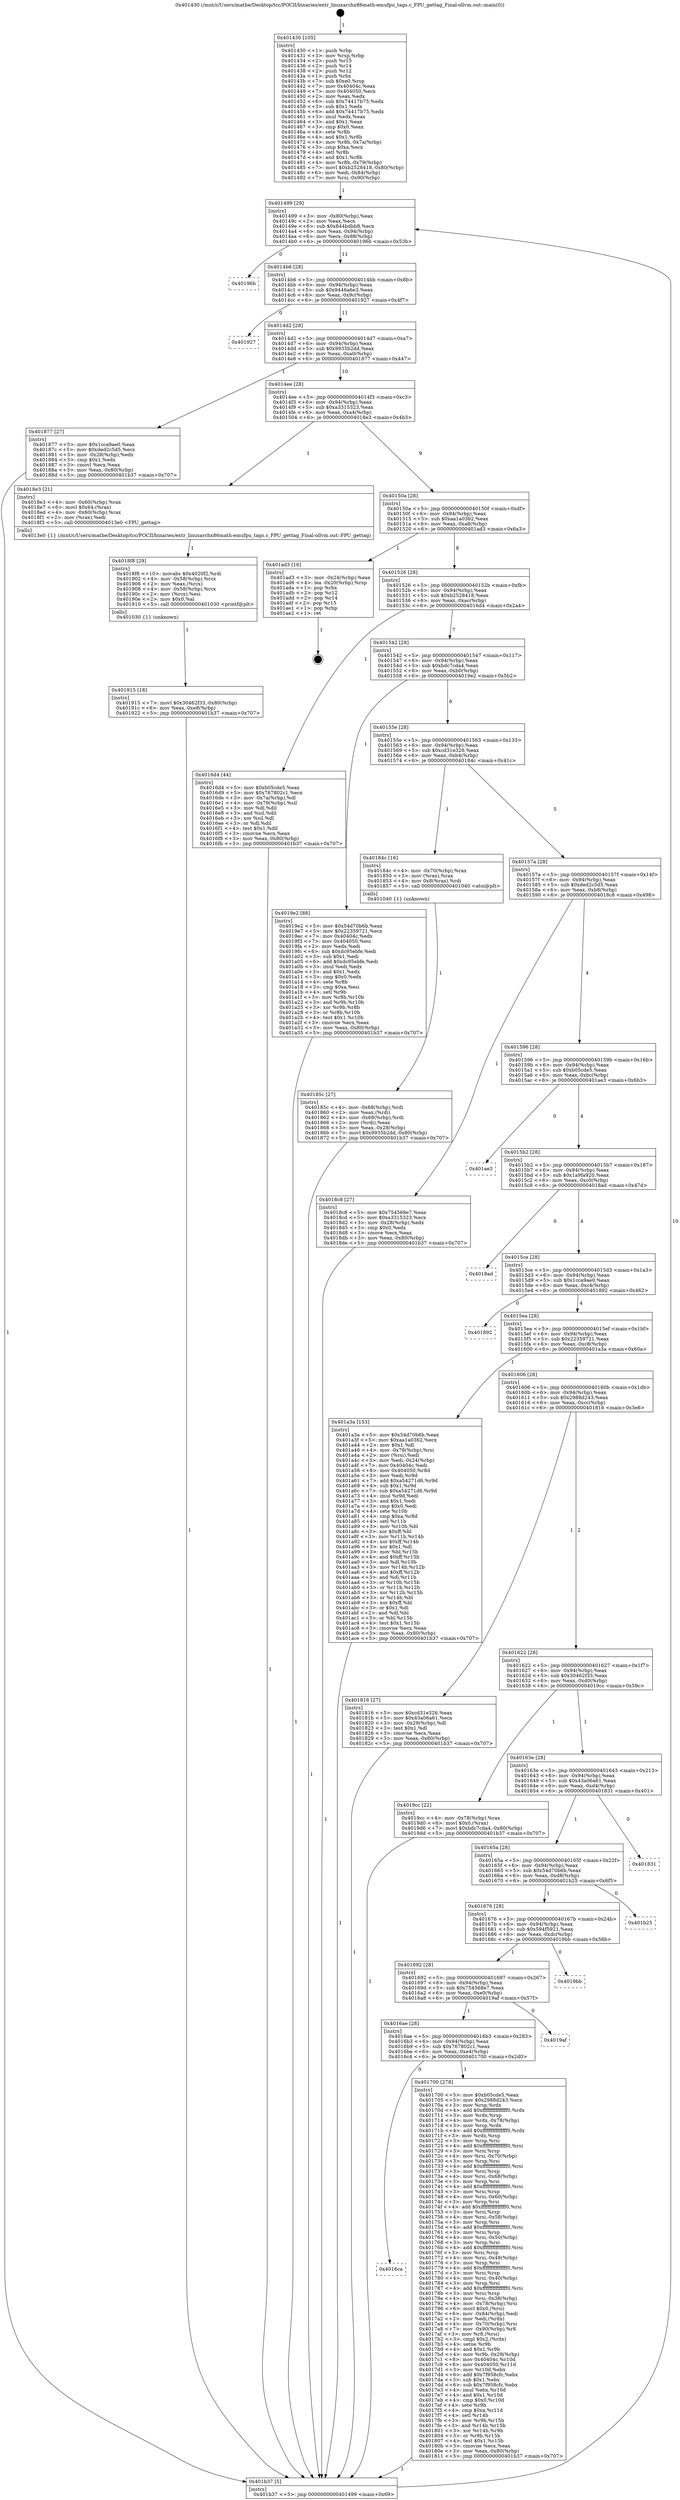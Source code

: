 digraph "0x401430" {
  label = "0x401430 (/mnt/c/Users/mathe/Desktop/tcc/POCII/binaries/extr_linuxarchx86math-emufpu_tags.c_FPU_gettag_Final-ollvm.out::main(0))"
  labelloc = "t"
  node[shape=record]

  Entry [label="",width=0.3,height=0.3,shape=circle,fillcolor=black,style=filled]
  "0x401499" [label="{
     0x401499 [29]\l
     | [instrs]\l
     &nbsp;&nbsp;0x401499 \<+3\>: mov -0x80(%rbp),%eax\l
     &nbsp;&nbsp;0x40149c \<+2\>: mov %eax,%ecx\l
     &nbsp;&nbsp;0x40149e \<+6\>: sub $0x844bdbb8,%ecx\l
     &nbsp;&nbsp;0x4014a4 \<+6\>: mov %eax,-0x94(%rbp)\l
     &nbsp;&nbsp;0x4014aa \<+6\>: mov %ecx,-0x98(%rbp)\l
     &nbsp;&nbsp;0x4014b0 \<+6\>: je 000000000040196b \<main+0x53b\>\l
  }"]
  "0x40196b" [label="{
     0x40196b\l
  }", style=dashed]
  "0x4014b6" [label="{
     0x4014b6 [28]\l
     | [instrs]\l
     &nbsp;&nbsp;0x4014b6 \<+5\>: jmp 00000000004014bb \<main+0x8b\>\l
     &nbsp;&nbsp;0x4014bb \<+6\>: mov -0x94(%rbp),%eax\l
     &nbsp;&nbsp;0x4014c1 \<+5\>: sub $0x9446a6e3,%eax\l
     &nbsp;&nbsp;0x4014c6 \<+6\>: mov %eax,-0x9c(%rbp)\l
     &nbsp;&nbsp;0x4014cc \<+6\>: je 0000000000401927 \<main+0x4f7\>\l
  }"]
  Exit [label="",width=0.3,height=0.3,shape=circle,fillcolor=black,style=filled,peripheries=2]
  "0x401927" [label="{
     0x401927\l
  }", style=dashed]
  "0x4014d2" [label="{
     0x4014d2 [28]\l
     | [instrs]\l
     &nbsp;&nbsp;0x4014d2 \<+5\>: jmp 00000000004014d7 \<main+0xa7\>\l
     &nbsp;&nbsp;0x4014d7 \<+6\>: mov -0x94(%rbp),%eax\l
     &nbsp;&nbsp;0x4014dd \<+5\>: sub $0x9935b2dd,%eax\l
     &nbsp;&nbsp;0x4014e2 \<+6\>: mov %eax,-0xa0(%rbp)\l
     &nbsp;&nbsp;0x4014e8 \<+6\>: je 0000000000401877 \<main+0x447\>\l
  }"]
  "0x401915" [label="{
     0x401915 [18]\l
     | [instrs]\l
     &nbsp;&nbsp;0x401915 \<+7\>: movl $0x30462f33,-0x80(%rbp)\l
     &nbsp;&nbsp;0x40191c \<+6\>: mov %eax,-0xe8(%rbp)\l
     &nbsp;&nbsp;0x401922 \<+5\>: jmp 0000000000401b37 \<main+0x707\>\l
  }"]
  "0x401877" [label="{
     0x401877 [27]\l
     | [instrs]\l
     &nbsp;&nbsp;0x401877 \<+5\>: mov $0x1cca9ae0,%eax\l
     &nbsp;&nbsp;0x40187c \<+5\>: mov $0xded2c5d5,%ecx\l
     &nbsp;&nbsp;0x401881 \<+3\>: mov -0x28(%rbp),%edx\l
     &nbsp;&nbsp;0x401884 \<+3\>: cmp $0x1,%edx\l
     &nbsp;&nbsp;0x401887 \<+3\>: cmovl %ecx,%eax\l
     &nbsp;&nbsp;0x40188a \<+3\>: mov %eax,-0x80(%rbp)\l
     &nbsp;&nbsp;0x40188d \<+5\>: jmp 0000000000401b37 \<main+0x707\>\l
  }"]
  "0x4014ee" [label="{
     0x4014ee [28]\l
     | [instrs]\l
     &nbsp;&nbsp;0x4014ee \<+5\>: jmp 00000000004014f3 \<main+0xc3\>\l
     &nbsp;&nbsp;0x4014f3 \<+6\>: mov -0x94(%rbp),%eax\l
     &nbsp;&nbsp;0x4014f9 \<+5\>: sub $0xa3315323,%eax\l
     &nbsp;&nbsp;0x4014fe \<+6\>: mov %eax,-0xa4(%rbp)\l
     &nbsp;&nbsp;0x401504 \<+6\>: je 00000000004018e3 \<main+0x4b3\>\l
  }"]
  "0x4018f8" [label="{
     0x4018f8 [29]\l
     | [instrs]\l
     &nbsp;&nbsp;0x4018f8 \<+10\>: movabs $0x4020f2,%rdi\l
     &nbsp;&nbsp;0x401902 \<+4\>: mov -0x58(%rbp),%rcx\l
     &nbsp;&nbsp;0x401906 \<+2\>: mov %eax,(%rcx)\l
     &nbsp;&nbsp;0x401908 \<+4\>: mov -0x58(%rbp),%rcx\l
     &nbsp;&nbsp;0x40190c \<+2\>: mov (%rcx),%esi\l
     &nbsp;&nbsp;0x40190e \<+2\>: mov $0x0,%al\l
     &nbsp;&nbsp;0x401910 \<+5\>: call 0000000000401030 \<printf@plt\>\l
     | [calls]\l
     &nbsp;&nbsp;0x401030 \{1\} (unknown)\l
  }"]
  "0x4018e3" [label="{
     0x4018e3 [21]\l
     | [instrs]\l
     &nbsp;&nbsp;0x4018e3 \<+4\>: mov -0x60(%rbp),%rax\l
     &nbsp;&nbsp;0x4018e7 \<+6\>: movl $0x64,(%rax)\l
     &nbsp;&nbsp;0x4018ed \<+4\>: mov -0x60(%rbp),%rax\l
     &nbsp;&nbsp;0x4018f1 \<+2\>: mov (%rax),%edi\l
     &nbsp;&nbsp;0x4018f3 \<+5\>: call 00000000004013e0 \<FPU_gettag\>\l
     | [calls]\l
     &nbsp;&nbsp;0x4013e0 \{1\} (/mnt/c/Users/mathe/Desktop/tcc/POCII/binaries/extr_linuxarchx86math-emufpu_tags.c_FPU_gettag_Final-ollvm.out::FPU_gettag)\l
  }"]
  "0x40150a" [label="{
     0x40150a [28]\l
     | [instrs]\l
     &nbsp;&nbsp;0x40150a \<+5\>: jmp 000000000040150f \<main+0xdf\>\l
     &nbsp;&nbsp;0x40150f \<+6\>: mov -0x94(%rbp),%eax\l
     &nbsp;&nbsp;0x401515 \<+5\>: sub $0xaa1a0362,%eax\l
     &nbsp;&nbsp;0x40151a \<+6\>: mov %eax,-0xa8(%rbp)\l
     &nbsp;&nbsp;0x401520 \<+6\>: je 0000000000401ad3 \<main+0x6a3\>\l
  }"]
  "0x40185c" [label="{
     0x40185c [27]\l
     | [instrs]\l
     &nbsp;&nbsp;0x40185c \<+4\>: mov -0x68(%rbp),%rdi\l
     &nbsp;&nbsp;0x401860 \<+2\>: mov %eax,(%rdi)\l
     &nbsp;&nbsp;0x401862 \<+4\>: mov -0x68(%rbp),%rdi\l
     &nbsp;&nbsp;0x401866 \<+2\>: mov (%rdi),%eax\l
     &nbsp;&nbsp;0x401868 \<+3\>: mov %eax,-0x28(%rbp)\l
     &nbsp;&nbsp;0x40186b \<+7\>: movl $0x9935b2dd,-0x80(%rbp)\l
     &nbsp;&nbsp;0x401872 \<+5\>: jmp 0000000000401b37 \<main+0x707\>\l
  }"]
  "0x401ad3" [label="{
     0x401ad3 [16]\l
     | [instrs]\l
     &nbsp;&nbsp;0x401ad3 \<+3\>: mov -0x24(%rbp),%eax\l
     &nbsp;&nbsp;0x401ad6 \<+4\>: lea -0x20(%rbp),%rsp\l
     &nbsp;&nbsp;0x401ada \<+1\>: pop %rbx\l
     &nbsp;&nbsp;0x401adb \<+2\>: pop %r12\l
     &nbsp;&nbsp;0x401add \<+2\>: pop %r14\l
     &nbsp;&nbsp;0x401adf \<+2\>: pop %r15\l
     &nbsp;&nbsp;0x401ae1 \<+1\>: pop %rbp\l
     &nbsp;&nbsp;0x401ae2 \<+1\>: ret\l
  }"]
  "0x401526" [label="{
     0x401526 [28]\l
     | [instrs]\l
     &nbsp;&nbsp;0x401526 \<+5\>: jmp 000000000040152b \<main+0xfb\>\l
     &nbsp;&nbsp;0x40152b \<+6\>: mov -0x94(%rbp),%eax\l
     &nbsp;&nbsp;0x401531 \<+5\>: sub $0xb2528418,%eax\l
     &nbsp;&nbsp;0x401536 \<+6\>: mov %eax,-0xac(%rbp)\l
     &nbsp;&nbsp;0x40153c \<+6\>: je 00000000004016d4 \<main+0x2a4\>\l
  }"]
  "0x4016ca" [label="{
     0x4016ca\l
  }", style=dashed]
  "0x4016d4" [label="{
     0x4016d4 [44]\l
     | [instrs]\l
     &nbsp;&nbsp;0x4016d4 \<+5\>: mov $0xb05cde5,%eax\l
     &nbsp;&nbsp;0x4016d9 \<+5\>: mov $0x767802c1,%ecx\l
     &nbsp;&nbsp;0x4016de \<+3\>: mov -0x7a(%rbp),%dl\l
     &nbsp;&nbsp;0x4016e1 \<+4\>: mov -0x79(%rbp),%sil\l
     &nbsp;&nbsp;0x4016e5 \<+3\>: mov %dl,%dil\l
     &nbsp;&nbsp;0x4016e8 \<+3\>: and %sil,%dil\l
     &nbsp;&nbsp;0x4016eb \<+3\>: xor %sil,%dl\l
     &nbsp;&nbsp;0x4016ee \<+3\>: or %dl,%dil\l
     &nbsp;&nbsp;0x4016f1 \<+4\>: test $0x1,%dil\l
     &nbsp;&nbsp;0x4016f5 \<+3\>: cmovne %ecx,%eax\l
     &nbsp;&nbsp;0x4016f8 \<+3\>: mov %eax,-0x80(%rbp)\l
     &nbsp;&nbsp;0x4016fb \<+5\>: jmp 0000000000401b37 \<main+0x707\>\l
  }"]
  "0x401542" [label="{
     0x401542 [28]\l
     | [instrs]\l
     &nbsp;&nbsp;0x401542 \<+5\>: jmp 0000000000401547 \<main+0x117\>\l
     &nbsp;&nbsp;0x401547 \<+6\>: mov -0x94(%rbp),%eax\l
     &nbsp;&nbsp;0x40154d \<+5\>: sub $0xbdc7cda4,%eax\l
     &nbsp;&nbsp;0x401552 \<+6\>: mov %eax,-0xb0(%rbp)\l
     &nbsp;&nbsp;0x401558 \<+6\>: je 00000000004019e2 \<main+0x5b2\>\l
  }"]
  "0x401b37" [label="{
     0x401b37 [5]\l
     | [instrs]\l
     &nbsp;&nbsp;0x401b37 \<+5\>: jmp 0000000000401499 \<main+0x69\>\l
  }"]
  "0x401430" [label="{
     0x401430 [105]\l
     | [instrs]\l
     &nbsp;&nbsp;0x401430 \<+1\>: push %rbp\l
     &nbsp;&nbsp;0x401431 \<+3\>: mov %rsp,%rbp\l
     &nbsp;&nbsp;0x401434 \<+2\>: push %r15\l
     &nbsp;&nbsp;0x401436 \<+2\>: push %r14\l
     &nbsp;&nbsp;0x401438 \<+2\>: push %r12\l
     &nbsp;&nbsp;0x40143a \<+1\>: push %rbx\l
     &nbsp;&nbsp;0x40143b \<+7\>: sub $0xe0,%rsp\l
     &nbsp;&nbsp;0x401442 \<+7\>: mov 0x40404c,%eax\l
     &nbsp;&nbsp;0x401449 \<+7\>: mov 0x404050,%ecx\l
     &nbsp;&nbsp;0x401450 \<+2\>: mov %eax,%edx\l
     &nbsp;&nbsp;0x401452 \<+6\>: sub $0x74417b75,%edx\l
     &nbsp;&nbsp;0x401458 \<+3\>: sub $0x1,%edx\l
     &nbsp;&nbsp;0x40145b \<+6\>: add $0x74417b75,%edx\l
     &nbsp;&nbsp;0x401461 \<+3\>: imul %edx,%eax\l
     &nbsp;&nbsp;0x401464 \<+3\>: and $0x1,%eax\l
     &nbsp;&nbsp;0x401467 \<+3\>: cmp $0x0,%eax\l
     &nbsp;&nbsp;0x40146a \<+4\>: sete %r8b\l
     &nbsp;&nbsp;0x40146e \<+4\>: and $0x1,%r8b\l
     &nbsp;&nbsp;0x401472 \<+4\>: mov %r8b,-0x7a(%rbp)\l
     &nbsp;&nbsp;0x401476 \<+3\>: cmp $0xa,%ecx\l
     &nbsp;&nbsp;0x401479 \<+4\>: setl %r8b\l
     &nbsp;&nbsp;0x40147d \<+4\>: and $0x1,%r8b\l
     &nbsp;&nbsp;0x401481 \<+4\>: mov %r8b,-0x79(%rbp)\l
     &nbsp;&nbsp;0x401485 \<+7\>: movl $0xb2528418,-0x80(%rbp)\l
     &nbsp;&nbsp;0x40148c \<+6\>: mov %edi,-0x84(%rbp)\l
     &nbsp;&nbsp;0x401492 \<+7\>: mov %rsi,-0x90(%rbp)\l
  }"]
  "0x401700" [label="{
     0x401700 [278]\l
     | [instrs]\l
     &nbsp;&nbsp;0x401700 \<+5\>: mov $0xb05cde5,%eax\l
     &nbsp;&nbsp;0x401705 \<+5\>: mov $0x2988d243,%ecx\l
     &nbsp;&nbsp;0x40170a \<+3\>: mov %rsp,%rdx\l
     &nbsp;&nbsp;0x40170d \<+4\>: add $0xfffffffffffffff0,%rdx\l
     &nbsp;&nbsp;0x401711 \<+3\>: mov %rdx,%rsp\l
     &nbsp;&nbsp;0x401714 \<+4\>: mov %rdx,-0x78(%rbp)\l
     &nbsp;&nbsp;0x401718 \<+3\>: mov %rsp,%rdx\l
     &nbsp;&nbsp;0x40171b \<+4\>: add $0xfffffffffffffff0,%rdx\l
     &nbsp;&nbsp;0x40171f \<+3\>: mov %rdx,%rsp\l
     &nbsp;&nbsp;0x401722 \<+3\>: mov %rsp,%rsi\l
     &nbsp;&nbsp;0x401725 \<+4\>: add $0xfffffffffffffff0,%rsi\l
     &nbsp;&nbsp;0x401729 \<+3\>: mov %rsi,%rsp\l
     &nbsp;&nbsp;0x40172c \<+4\>: mov %rsi,-0x70(%rbp)\l
     &nbsp;&nbsp;0x401730 \<+3\>: mov %rsp,%rsi\l
     &nbsp;&nbsp;0x401733 \<+4\>: add $0xfffffffffffffff0,%rsi\l
     &nbsp;&nbsp;0x401737 \<+3\>: mov %rsi,%rsp\l
     &nbsp;&nbsp;0x40173a \<+4\>: mov %rsi,-0x68(%rbp)\l
     &nbsp;&nbsp;0x40173e \<+3\>: mov %rsp,%rsi\l
     &nbsp;&nbsp;0x401741 \<+4\>: add $0xfffffffffffffff0,%rsi\l
     &nbsp;&nbsp;0x401745 \<+3\>: mov %rsi,%rsp\l
     &nbsp;&nbsp;0x401748 \<+4\>: mov %rsi,-0x60(%rbp)\l
     &nbsp;&nbsp;0x40174c \<+3\>: mov %rsp,%rsi\l
     &nbsp;&nbsp;0x40174f \<+4\>: add $0xfffffffffffffff0,%rsi\l
     &nbsp;&nbsp;0x401753 \<+3\>: mov %rsi,%rsp\l
     &nbsp;&nbsp;0x401756 \<+4\>: mov %rsi,-0x58(%rbp)\l
     &nbsp;&nbsp;0x40175a \<+3\>: mov %rsp,%rsi\l
     &nbsp;&nbsp;0x40175d \<+4\>: add $0xfffffffffffffff0,%rsi\l
     &nbsp;&nbsp;0x401761 \<+3\>: mov %rsi,%rsp\l
     &nbsp;&nbsp;0x401764 \<+4\>: mov %rsi,-0x50(%rbp)\l
     &nbsp;&nbsp;0x401768 \<+3\>: mov %rsp,%rsi\l
     &nbsp;&nbsp;0x40176b \<+4\>: add $0xfffffffffffffff0,%rsi\l
     &nbsp;&nbsp;0x40176f \<+3\>: mov %rsi,%rsp\l
     &nbsp;&nbsp;0x401772 \<+4\>: mov %rsi,-0x48(%rbp)\l
     &nbsp;&nbsp;0x401776 \<+3\>: mov %rsp,%rsi\l
     &nbsp;&nbsp;0x401779 \<+4\>: add $0xfffffffffffffff0,%rsi\l
     &nbsp;&nbsp;0x40177d \<+3\>: mov %rsi,%rsp\l
     &nbsp;&nbsp;0x401780 \<+4\>: mov %rsi,-0x40(%rbp)\l
     &nbsp;&nbsp;0x401784 \<+3\>: mov %rsp,%rsi\l
     &nbsp;&nbsp;0x401787 \<+4\>: add $0xfffffffffffffff0,%rsi\l
     &nbsp;&nbsp;0x40178b \<+3\>: mov %rsi,%rsp\l
     &nbsp;&nbsp;0x40178e \<+4\>: mov %rsi,-0x38(%rbp)\l
     &nbsp;&nbsp;0x401792 \<+4\>: mov -0x78(%rbp),%rsi\l
     &nbsp;&nbsp;0x401796 \<+6\>: movl $0x0,(%rsi)\l
     &nbsp;&nbsp;0x40179c \<+6\>: mov -0x84(%rbp),%edi\l
     &nbsp;&nbsp;0x4017a2 \<+2\>: mov %edi,(%rdx)\l
     &nbsp;&nbsp;0x4017a4 \<+4\>: mov -0x70(%rbp),%rsi\l
     &nbsp;&nbsp;0x4017a8 \<+7\>: mov -0x90(%rbp),%r8\l
     &nbsp;&nbsp;0x4017af \<+3\>: mov %r8,(%rsi)\l
     &nbsp;&nbsp;0x4017b2 \<+3\>: cmpl $0x2,(%rdx)\l
     &nbsp;&nbsp;0x4017b5 \<+4\>: setne %r9b\l
     &nbsp;&nbsp;0x4017b9 \<+4\>: and $0x1,%r9b\l
     &nbsp;&nbsp;0x4017bd \<+4\>: mov %r9b,-0x29(%rbp)\l
     &nbsp;&nbsp;0x4017c1 \<+8\>: mov 0x40404c,%r10d\l
     &nbsp;&nbsp;0x4017c9 \<+8\>: mov 0x404050,%r11d\l
     &nbsp;&nbsp;0x4017d1 \<+3\>: mov %r10d,%ebx\l
     &nbsp;&nbsp;0x4017d4 \<+6\>: add $0x7f958cfc,%ebx\l
     &nbsp;&nbsp;0x4017da \<+3\>: sub $0x1,%ebx\l
     &nbsp;&nbsp;0x4017dd \<+6\>: sub $0x7f958cfc,%ebx\l
     &nbsp;&nbsp;0x4017e3 \<+4\>: imul %ebx,%r10d\l
     &nbsp;&nbsp;0x4017e7 \<+4\>: and $0x1,%r10d\l
     &nbsp;&nbsp;0x4017eb \<+4\>: cmp $0x0,%r10d\l
     &nbsp;&nbsp;0x4017ef \<+4\>: sete %r9b\l
     &nbsp;&nbsp;0x4017f3 \<+4\>: cmp $0xa,%r11d\l
     &nbsp;&nbsp;0x4017f7 \<+4\>: setl %r14b\l
     &nbsp;&nbsp;0x4017fb \<+3\>: mov %r9b,%r15b\l
     &nbsp;&nbsp;0x4017fe \<+3\>: and %r14b,%r15b\l
     &nbsp;&nbsp;0x401801 \<+3\>: xor %r14b,%r9b\l
     &nbsp;&nbsp;0x401804 \<+3\>: or %r9b,%r15b\l
     &nbsp;&nbsp;0x401807 \<+4\>: test $0x1,%r15b\l
     &nbsp;&nbsp;0x40180b \<+3\>: cmovne %ecx,%eax\l
     &nbsp;&nbsp;0x40180e \<+3\>: mov %eax,-0x80(%rbp)\l
     &nbsp;&nbsp;0x401811 \<+5\>: jmp 0000000000401b37 \<main+0x707\>\l
  }"]
  "0x4019e2" [label="{
     0x4019e2 [88]\l
     | [instrs]\l
     &nbsp;&nbsp;0x4019e2 \<+5\>: mov $0x54d70b6b,%eax\l
     &nbsp;&nbsp;0x4019e7 \<+5\>: mov $0x22359721,%ecx\l
     &nbsp;&nbsp;0x4019ec \<+7\>: mov 0x40404c,%edx\l
     &nbsp;&nbsp;0x4019f3 \<+7\>: mov 0x404050,%esi\l
     &nbsp;&nbsp;0x4019fa \<+2\>: mov %edx,%edi\l
     &nbsp;&nbsp;0x4019fc \<+6\>: sub $0xdc95ebfe,%edi\l
     &nbsp;&nbsp;0x401a02 \<+3\>: sub $0x1,%edi\l
     &nbsp;&nbsp;0x401a05 \<+6\>: add $0xdc95ebfe,%edi\l
     &nbsp;&nbsp;0x401a0b \<+3\>: imul %edi,%edx\l
     &nbsp;&nbsp;0x401a0e \<+3\>: and $0x1,%edx\l
     &nbsp;&nbsp;0x401a11 \<+3\>: cmp $0x0,%edx\l
     &nbsp;&nbsp;0x401a14 \<+4\>: sete %r8b\l
     &nbsp;&nbsp;0x401a18 \<+3\>: cmp $0xa,%esi\l
     &nbsp;&nbsp;0x401a1b \<+4\>: setl %r9b\l
     &nbsp;&nbsp;0x401a1f \<+3\>: mov %r8b,%r10b\l
     &nbsp;&nbsp;0x401a22 \<+3\>: and %r9b,%r10b\l
     &nbsp;&nbsp;0x401a25 \<+3\>: xor %r9b,%r8b\l
     &nbsp;&nbsp;0x401a28 \<+3\>: or %r8b,%r10b\l
     &nbsp;&nbsp;0x401a2b \<+4\>: test $0x1,%r10b\l
     &nbsp;&nbsp;0x401a2f \<+3\>: cmovne %ecx,%eax\l
     &nbsp;&nbsp;0x401a32 \<+3\>: mov %eax,-0x80(%rbp)\l
     &nbsp;&nbsp;0x401a35 \<+5\>: jmp 0000000000401b37 \<main+0x707\>\l
  }"]
  "0x40155e" [label="{
     0x40155e [28]\l
     | [instrs]\l
     &nbsp;&nbsp;0x40155e \<+5\>: jmp 0000000000401563 \<main+0x133\>\l
     &nbsp;&nbsp;0x401563 \<+6\>: mov -0x94(%rbp),%eax\l
     &nbsp;&nbsp;0x401569 \<+5\>: sub $0xcd31e326,%eax\l
     &nbsp;&nbsp;0x40156e \<+6\>: mov %eax,-0xb4(%rbp)\l
     &nbsp;&nbsp;0x401574 \<+6\>: je 000000000040184c \<main+0x41c\>\l
  }"]
  "0x4016ae" [label="{
     0x4016ae [28]\l
     | [instrs]\l
     &nbsp;&nbsp;0x4016ae \<+5\>: jmp 00000000004016b3 \<main+0x283\>\l
     &nbsp;&nbsp;0x4016b3 \<+6\>: mov -0x94(%rbp),%eax\l
     &nbsp;&nbsp;0x4016b9 \<+5\>: sub $0x767802c1,%eax\l
     &nbsp;&nbsp;0x4016be \<+6\>: mov %eax,-0xe4(%rbp)\l
     &nbsp;&nbsp;0x4016c4 \<+6\>: je 0000000000401700 \<main+0x2d0\>\l
  }"]
  "0x40184c" [label="{
     0x40184c [16]\l
     | [instrs]\l
     &nbsp;&nbsp;0x40184c \<+4\>: mov -0x70(%rbp),%rax\l
     &nbsp;&nbsp;0x401850 \<+3\>: mov (%rax),%rax\l
     &nbsp;&nbsp;0x401853 \<+4\>: mov 0x8(%rax),%rdi\l
     &nbsp;&nbsp;0x401857 \<+5\>: call 0000000000401040 \<atoi@plt\>\l
     | [calls]\l
     &nbsp;&nbsp;0x401040 \{1\} (unknown)\l
  }"]
  "0x40157a" [label="{
     0x40157a [28]\l
     | [instrs]\l
     &nbsp;&nbsp;0x40157a \<+5\>: jmp 000000000040157f \<main+0x14f\>\l
     &nbsp;&nbsp;0x40157f \<+6\>: mov -0x94(%rbp),%eax\l
     &nbsp;&nbsp;0x401585 \<+5\>: sub $0xded2c5d5,%eax\l
     &nbsp;&nbsp;0x40158a \<+6\>: mov %eax,-0xb8(%rbp)\l
     &nbsp;&nbsp;0x401590 \<+6\>: je 00000000004018c8 \<main+0x498\>\l
  }"]
  "0x4019af" [label="{
     0x4019af\l
  }", style=dashed]
  "0x4018c8" [label="{
     0x4018c8 [27]\l
     | [instrs]\l
     &nbsp;&nbsp;0x4018c8 \<+5\>: mov $0x754568e7,%eax\l
     &nbsp;&nbsp;0x4018cd \<+5\>: mov $0xa3315323,%ecx\l
     &nbsp;&nbsp;0x4018d2 \<+3\>: mov -0x28(%rbp),%edx\l
     &nbsp;&nbsp;0x4018d5 \<+3\>: cmp $0x0,%edx\l
     &nbsp;&nbsp;0x4018d8 \<+3\>: cmove %ecx,%eax\l
     &nbsp;&nbsp;0x4018db \<+3\>: mov %eax,-0x80(%rbp)\l
     &nbsp;&nbsp;0x4018de \<+5\>: jmp 0000000000401b37 \<main+0x707\>\l
  }"]
  "0x401596" [label="{
     0x401596 [28]\l
     | [instrs]\l
     &nbsp;&nbsp;0x401596 \<+5\>: jmp 000000000040159b \<main+0x16b\>\l
     &nbsp;&nbsp;0x40159b \<+6\>: mov -0x94(%rbp),%eax\l
     &nbsp;&nbsp;0x4015a1 \<+5\>: sub $0xb05cde5,%eax\l
     &nbsp;&nbsp;0x4015a6 \<+6\>: mov %eax,-0xbc(%rbp)\l
     &nbsp;&nbsp;0x4015ac \<+6\>: je 0000000000401ae3 \<main+0x6b3\>\l
  }"]
  "0x401692" [label="{
     0x401692 [28]\l
     | [instrs]\l
     &nbsp;&nbsp;0x401692 \<+5\>: jmp 0000000000401697 \<main+0x267\>\l
     &nbsp;&nbsp;0x401697 \<+6\>: mov -0x94(%rbp),%eax\l
     &nbsp;&nbsp;0x40169d \<+5\>: sub $0x754568e7,%eax\l
     &nbsp;&nbsp;0x4016a2 \<+6\>: mov %eax,-0xe0(%rbp)\l
     &nbsp;&nbsp;0x4016a8 \<+6\>: je 00000000004019af \<main+0x57f\>\l
  }"]
  "0x401ae3" [label="{
     0x401ae3\l
  }", style=dashed]
  "0x4015b2" [label="{
     0x4015b2 [28]\l
     | [instrs]\l
     &nbsp;&nbsp;0x4015b2 \<+5\>: jmp 00000000004015b7 \<main+0x187\>\l
     &nbsp;&nbsp;0x4015b7 \<+6\>: mov -0x94(%rbp),%eax\l
     &nbsp;&nbsp;0x4015bd \<+5\>: sub $0x1a9fa920,%eax\l
     &nbsp;&nbsp;0x4015c2 \<+6\>: mov %eax,-0xc0(%rbp)\l
     &nbsp;&nbsp;0x4015c8 \<+6\>: je 00000000004018ad \<main+0x47d\>\l
  }"]
  "0x4019bb" [label="{
     0x4019bb\l
  }", style=dashed]
  "0x4018ad" [label="{
     0x4018ad\l
  }", style=dashed]
  "0x4015ce" [label="{
     0x4015ce [28]\l
     | [instrs]\l
     &nbsp;&nbsp;0x4015ce \<+5\>: jmp 00000000004015d3 \<main+0x1a3\>\l
     &nbsp;&nbsp;0x4015d3 \<+6\>: mov -0x94(%rbp),%eax\l
     &nbsp;&nbsp;0x4015d9 \<+5\>: sub $0x1cca9ae0,%eax\l
     &nbsp;&nbsp;0x4015de \<+6\>: mov %eax,-0xc4(%rbp)\l
     &nbsp;&nbsp;0x4015e4 \<+6\>: je 0000000000401892 \<main+0x462\>\l
  }"]
  "0x401676" [label="{
     0x401676 [28]\l
     | [instrs]\l
     &nbsp;&nbsp;0x401676 \<+5\>: jmp 000000000040167b \<main+0x24b\>\l
     &nbsp;&nbsp;0x40167b \<+6\>: mov -0x94(%rbp),%eax\l
     &nbsp;&nbsp;0x401681 \<+5\>: sub $0x594f5921,%eax\l
     &nbsp;&nbsp;0x401686 \<+6\>: mov %eax,-0xdc(%rbp)\l
     &nbsp;&nbsp;0x40168c \<+6\>: je 00000000004019bb \<main+0x58b\>\l
  }"]
  "0x401892" [label="{
     0x401892\l
  }", style=dashed]
  "0x4015ea" [label="{
     0x4015ea [28]\l
     | [instrs]\l
     &nbsp;&nbsp;0x4015ea \<+5\>: jmp 00000000004015ef \<main+0x1bf\>\l
     &nbsp;&nbsp;0x4015ef \<+6\>: mov -0x94(%rbp),%eax\l
     &nbsp;&nbsp;0x4015f5 \<+5\>: sub $0x22359721,%eax\l
     &nbsp;&nbsp;0x4015fa \<+6\>: mov %eax,-0xc8(%rbp)\l
     &nbsp;&nbsp;0x401600 \<+6\>: je 0000000000401a3a \<main+0x60a\>\l
  }"]
  "0x401b25" [label="{
     0x401b25\l
  }", style=dashed]
  "0x401a3a" [label="{
     0x401a3a [153]\l
     | [instrs]\l
     &nbsp;&nbsp;0x401a3a \<+5\>: mov $0x54d70b6b,%eax\l
     &nbsp;&nbsp;0x401a3f \<+5\>: mov $0xaa1a0362,%ecx\l
     &nbsp;&nbsp;0x401a44 \<+2\>: mov $0x1,%dl\l
     &nbsp;&nbsp;0x401a46 \<+4\>: mov -0x78(%rbp),%rsi\l
     &nbsp;&nbsp;0x401a4a \<+2\>: mov (%rsi),%edi\l
     &nbsp;&nbsp;0x401a4c \<+3\>: mov %edi,-0x24(%rbp)\l
     &nbsp;&nbsp;0x401a4f \<+7\>: mov 0x40404c,%edi\l
     &nbsp;&nbsp;0x401a56 \<+8\>: mov 0x404050,%r8d\l
     &nbsp;&nbsp;0x401a5e \<+3\>: mov %edi,%r9d\l
     &nbsp;&nbsp;0x401a61 \<+7\>: add $0xa54271d6,%r9d\l
     &nbsp;&nbsp;0x401a68 \<+4\>: sub $0x1,%r9d\l
     &nbsp;&nbsp;0x401a6c \<+7\>: sub $0xa54271d6,%r9d\l
     &nbsp;&nbsp;0x401a73 \<+4\>: imul %r9d,%edi\l
     &nbsp;&nbsp;0x401a77 \<+3\>: and $0x1,%edi\l
     &nbsp;&nbsp;0x401a7a \<+3\>: cmp $0x0,%edi\l
     &nbsp;&nbsp;0x401a7d \<+4\>: sete %r10b\l
     &nbsp;&nbsp;0x401a81 \<+4\>: cmp $0xa,%r8d\l
     &nbsp;&nbsp;0x401a85 \<+4\>: setl %r11b\l
     &nbsp;&nbsp;0x401a89 \<+3\>: mov %r10b,%bl\l
     &nbsp;&nbsp;0x401a8c \<+3\>: xor $0xff,%bl\l
     &nbsp;&nbsp;0x401a8f \<+3\>: mov %r11b,%r14b\l
     &nbsp;&nbsp;0x401a92 \<+4\>: xor $0xff,%r14b\l
     &nbsp;&nbsp;0x401a96 \<+3\>: xor $0x1,%dl\l
     &nbsp;&nbsp;0x401a99 \<+3\>: mov %bl,%r15b\l
     &nbsp;&nbsp;0x401a9c \<+4\>: and $0xff,%r15b\l
     &nbsp;&nbsp;0x401aa0 \<+3\>: and %dl,%r10b\l
     &nbsp;&nbsp;0x401aa3 \<+3\>: mov %r14b,%r12b\l
     &nbsp;&nbsp;0x401aa6 \<+4\>: and $0xff,%r12b\l
     &nbsp;&nbsp;0x401aaa \<+3\>: and %dl,%r11b\l
     &nbsp;&nbsp;0x401aad \<+3\>: or %r10b,%r15b\l
     &nbsp;&nbsp;0x401ab0 \<+3\>: or %r11b,%r12b\l
     &nbsp;&nbsp;0x401ab3 \<+3\>: xor %r12b,%r15b\l
     &nbsp;&nbsp;0x401ab6 \<+3\>: or %r14b,%bl\l
     &nbsp;&nbsp;0x401ab9 \<+3\>: xor $0xff,%bl\l
     &nbsp;&nbsp;0x401abc \<+3\>: or $0x1,%dl\l
     &nbsp;&nbsp;0x401abf \<+2\>: and %dl,%bl\l
     &nbsp;&nbsp;0x401ac1 \<+3\>: or %bl,%r15b\l
     &nbsp;&nbsp;0x401ac4 \<+4\>: test $0x1,%r15b\l
     &nbsp;&nbsp;0x401ac8 \<+3\>: cmovne %ecx,%eax\l
     &nbsp;&nbsp;0x401acb \<+3\>: mov %eax,-0x80(%rbp)\l
     &nbsp;&nbsp;0x401ace \<+5\>: jmp 0000000000401b37 \<main+0x707\>\l
  }"]
  "0x401606" [label="{
     0x401606 [28]\l
     | [instrs]\l
     &nbsp;&nbsp;0x401606 \<+5\>: jmp 000000000040160b \<main+0x1db\>\l
     &nbsp;&nbsp;0x40160b \<+6\>: mov -0x94(%rbp),%eax\l
     &nbsp;&nbsp;0x401611 \<+5\>: sub $0x2988d243,%eax\l
     &nbsp;&nbsp;0x401616 \<+6\>: mov %eax,-0xcc(%rbp)\l
     &nbsp;&nbsp;0x40161c \<+6\>: je 0000000000401816 \<main+0x3e6\>\l
  }"]
  "0x40165a" [label="{
     0x40165a [28]\l
     | [instrs]\l
     &nbsp;&nbsp;0x40165a \<+5\>: jmp 000000000040165f \<main+0x22f\>\l
     &nbsp;&nbsp;0x40165f \<+6\>: mov -0x94(%rbp),%eax\l
     &nbsp;&nbsp;0x401665 \<+5\>: sub $0x54d70b6b,%eax\l
     &nbsp;&nbsp;0x40166a \<+6\>: mov %eax,-0xd8(%rbp)\l
     &nbsp;&nbsp;0x401670 \<+6\>: je 0000000000401b25 \<main+0x6f5\>\l
  }"]
  "0x401816" [label="{
     0x401816 [27]\l
     | [instrs]\l
     &nbsp;&nbsp;0x401816 \<+5\>: mov $0xcd31e326,%eax\l
     &nbsp;&nbsp;0x40181b \<+5\>: mov $0x43a06a61,%ecx\l
     &nbsp;&nbsp;0x401820 \<+3\>: mov -0x29(%rbp),%dl\l
     &nbsp;&nbsp;0x401823 \<+3\>: test $0x1,%dl\l
     &nbsp;&nbsp;0x401826 \<+3\>: cmovne %ecx,%eax\l
     &nbsp;&nbsp;0x401829 \<+3\>: mov %eax,-0x80(%rbp)\l
     &nbsp;&nbsp;0x40182c \<+5\>: jmp 0000000000401b37 \<main+0x707\>\l
  }"]
  "0x401622" [label="{
     0x401622 [28]\l
     | [instrs]\l
     &nbsp;&nbsp;0x401622 \<+5\>: jmp 0000000000401627 \<main+0x1f7\>\l
     &nbsp;&nbsp;0x401627 \<+6\>: mov -0x94(%rbp),%eax\l
     &nbsp;&nbsp;0x40162d \<+5\>: sub $0x30462f33,%eax\l
     &nbsp;&nbsp;0x401632 \<+6\>: mov %eax,-0xd0(%rbp)\l
     &nbsp;&nbsp;0x401638 \<+6\>: je 00000000004019cc \<main+0x59c\>\l
  }"]
  "0x401831" [label="{
     0x401831\l
  }", style=dashed]
  "0x4019cc" [label="{
     0x4019cc [22]\l
     | [instrs]\l
     &nbsp;&nbsp;0x4019cc \<+4\>: mov -0x78(%rbp),%rax\l
     &nbsp;&nbsp;0x4019d0 \<+6\>: movl $0x0,(%rax)\l
     &nbsp;&nbsp;0x4019d6 \<+7\>: movl $0xbdc7cda4,-0x80(%rbp)\l
     &nbsp;&nbsp;0x4019dd \<+5\>: jmp 0000000000401b37 \<main+0x707\>\l
  }"]
  "0x40163e" [label="{
     0x40163e [28]\l
     | [instrs]\l
     &nbsp;&nbsp;0x40163e \<+5\>: jmp 0000000000401643 \<main+0x213\>\l
     &nbsp;&nbsp;0x401643 \<+6\>: mov -0x94(%rbp),%eax\l
     &nbsp;&nbsp;0x401649 \<+5\>: sub $0x43a06a61,%eax\l
     &nbsp;&nbsp;0x40164e \<+6\>: mov %eax,-0xd4(%rbp)\l
     &nbsp;&nbsp;0x401654 \<+6\>: je 0000000000401831 \<main+0x401\>\l
  }"]
  Entry -> "0x401430" [label=" 1"]
  "0x401499" -> "0x40196b" [label=" 0"]
  "0x401499" -> "0x4014b6" [label=" 11"]
  "0x401ad3" -> Exit [label=" 1"]
  "0x4014b6" -> "0x401927" [label=" 0"]
  "0x4014b6" -> "0x4014d2" [label=" 11"]
  "0x401a3a" -> "0x401b37" [label=" 1"]
  "0x4014d2" -> "0x401877" [label=" 1"]
  "0x4014d2" -> "0x4014ee" [label=" 10"]
  "0x4019e2" -> "0x401b37" [label=" 1"]
  "0x4014ee" -> "0x4018e3" [label=" 1"]
  "0x4014ee" -> "0x40150a" [label=" 9"]
  "0x4019cc" -> "0x401b37" [label=" 1"]
  "0x40150a" -> "0x401ad3" [label=" 1"]
  "0x40150a" -> "0x401526" [label=" 8"]
  "0x401915" -> "0x401b37" [label=" 1"]
  "0x401526" -> "0x4016d4" [label=" 1"]
  "0x401526" -> "0x401542" [label=" 7"]
  "0x4016d4" -> "0x401b37" [label=" 1"]
  "0x401430" -> "0x401499" [label=" 1"]
  "0x401b37" -> "0x401499" [label=" 10"]
  "0x4018e3" -> "0x4018f8" [label=" 1"]
  "0x401542" -> "0x4019e2" [label=" 1"]
  "0x401542" -> "0x40155e" [label=" 6"]
  "0x4018c8" -> "0x401b37" [label=" 1"]
  "0x40155e" -> "0x40184c" [label=" 1"]
  "0x40155e" -> "0x40157a" [label=" 5"]
  "0x40185c" -> "0x401b37" [label=" 1"]
  "0x40157a" -> "0x4018c8" [label=" 1"]
  "0x40157a" -> "0x401596" [label=" 4"]
  "0x40184c" -> "0x40185c" [label=" 1"]
  "0x401596" -> "0x401ae3" [label=" 0"]
  "0x401596" -> "0x4015b2" [label=" 4"]
  "0x401700" -> "0x401b37" [label=" 1"]
  "0x4015b2" -> "0x4018ad" [label=" 0"]
  "0x4015b2" -> "0x4015ce" [label=" 4"]
  "0x4018f8" -> "0x401915" [label=" 1"]
  "0x4015ce" -> "0x401892" [label=" 0"]
  "0x4015ce" -> "0x4015ea" [label=" 4"]
  "0x4016ae" -> "0x401700" [label=" 1"]
  "0x4015ea" -> "0x401a3a" [label=" 1"]
  "0x4015ea" -> "0x401606" [label=" 3"]
  "0x401877" -> "0x401b37" [label=" 1"]
  "0x401606" -> "0x401816" [label=" 1"]
  "0x401606" -> "0x401622" [label=" 2"]
  "0x401692" -> "0x4019af" [label=" 0"]
  "0x401622" -> "0x4019cc" [label=" 1"]
  "0x401622" -> "0x40163e" [label=" 1"]
  "0x401816" -> "0x401b37" [label=" 1"]
  "0x40163e" -> "0x401831" [label=" 0"]
  "0x40163e" -> "0x40165a" [label=" 1"]
  "0x401692" -> "0x4016ae" [label=" 1"]
  "0x40165a" -> "0x401b25" [label=" 0"]
  "0x40165a" -> "0x401676" [label=" 1"]
  "0x4016ae" -> "0x4016ca" [label=" 0"]
  "0x401676" -> "0x4019bb" [label=" 0"]
  "0x401676" -> "0x401692" [label=" 1"]
}
